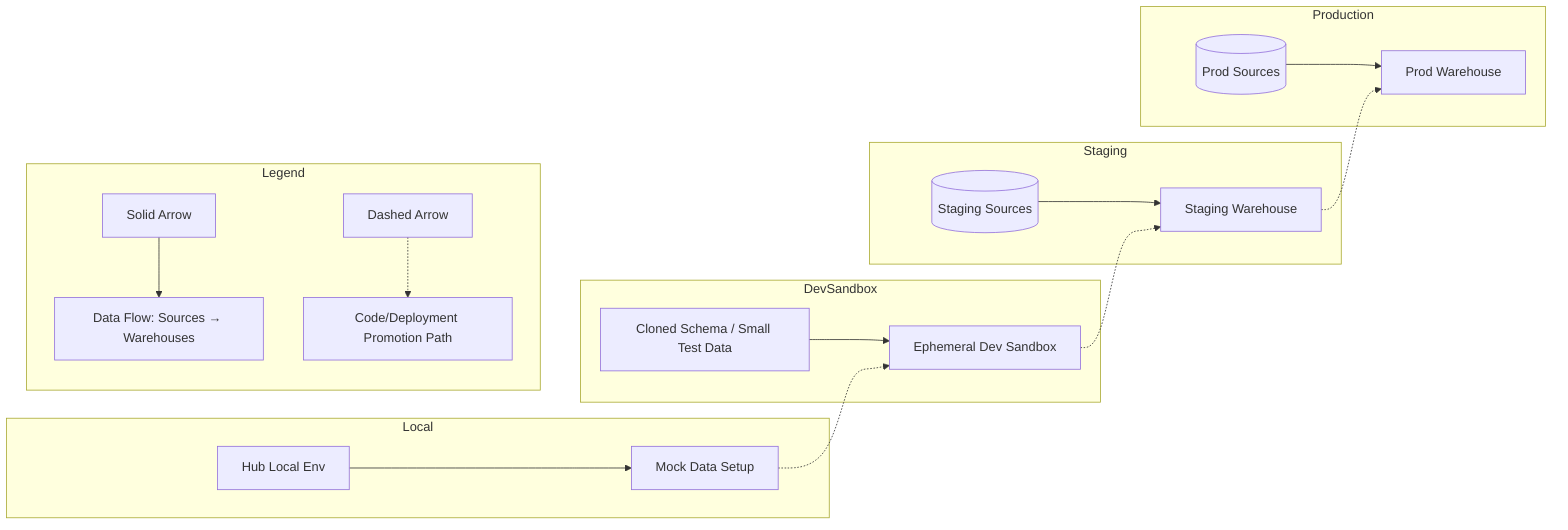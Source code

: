 flowchart LR

%% Local Dev
subgraph Local
  A1[Hub Local Env]
  A2[Mock Data Setup]
  A1 --> A2
end

%% Dev Sandbox
subgraph DevSandbox
  B1[Ephemeral Dev Sandbox]
  B2[Cloned Schema / Small Test Data]
  B2 --> B1
end

%% Staging
subgraph Staging
  C1[Staging Warehouse]
  C2[(Staging Sources)]
  C2 --> C1
end

%% Production
subgraph Production
  D1[Prod Warehouse]
  D2[(Prod Sources)]
  D2 --> D1
end

%% Promotion Path (dashed)
A2 -.-> B1
B1 -.-> C1
C1 -.-> D1

%% Legend
subgraph Legend
  L1[Solid Arrow] --> L2[Data Flow: Sources → Warehouses]
  L3[Dashed Arrow] -.-> L4[Code/Deployment Promotion Path]
end